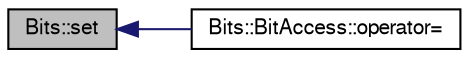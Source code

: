 digraph G
{
  bgcolor="transparent";
  edge [fontname="FreeSans",fontsize="10",labelfontname="FreeSans",labelfontsize="10"];
  node [fontname="FreeSans",fontsize="10",shape=record];
  rankdir=LR;
  Node1 [label="Bits::set",height=0.2,width=0.4,color="black", fillcolor="grey75", style="filled" fontcolor="black"];
  Node1 -> Node2 [dir=back,color="midnightblue",fontsize="10",style="solid",fontname="FreeSans"];
  Node2 [label="Bits::BitAccess::operator=",height=0.2,width=0.4,color="black",URL="$classBits_1_1BitAccess.html#abbf8e3a4bdbeb211bd5ce2ca0fe6fe32",tooltip="overloaded assignment operator, to modify bit"];
}
